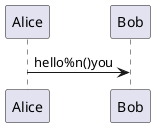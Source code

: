 {
  "sha1": "1aoanvpi9jhuvd7sc9bz02fcfudotx3",
  "insertion": {
    "when": "2025-01-23T23:13:50.705Z",
    "url": "https://plantuml.com/newline",
    "user": "plantuml@gmail.com"
  }
}
@startuml

!pragma showDeprecation true

Alice -> Bob : hello%n()you

@enduml
